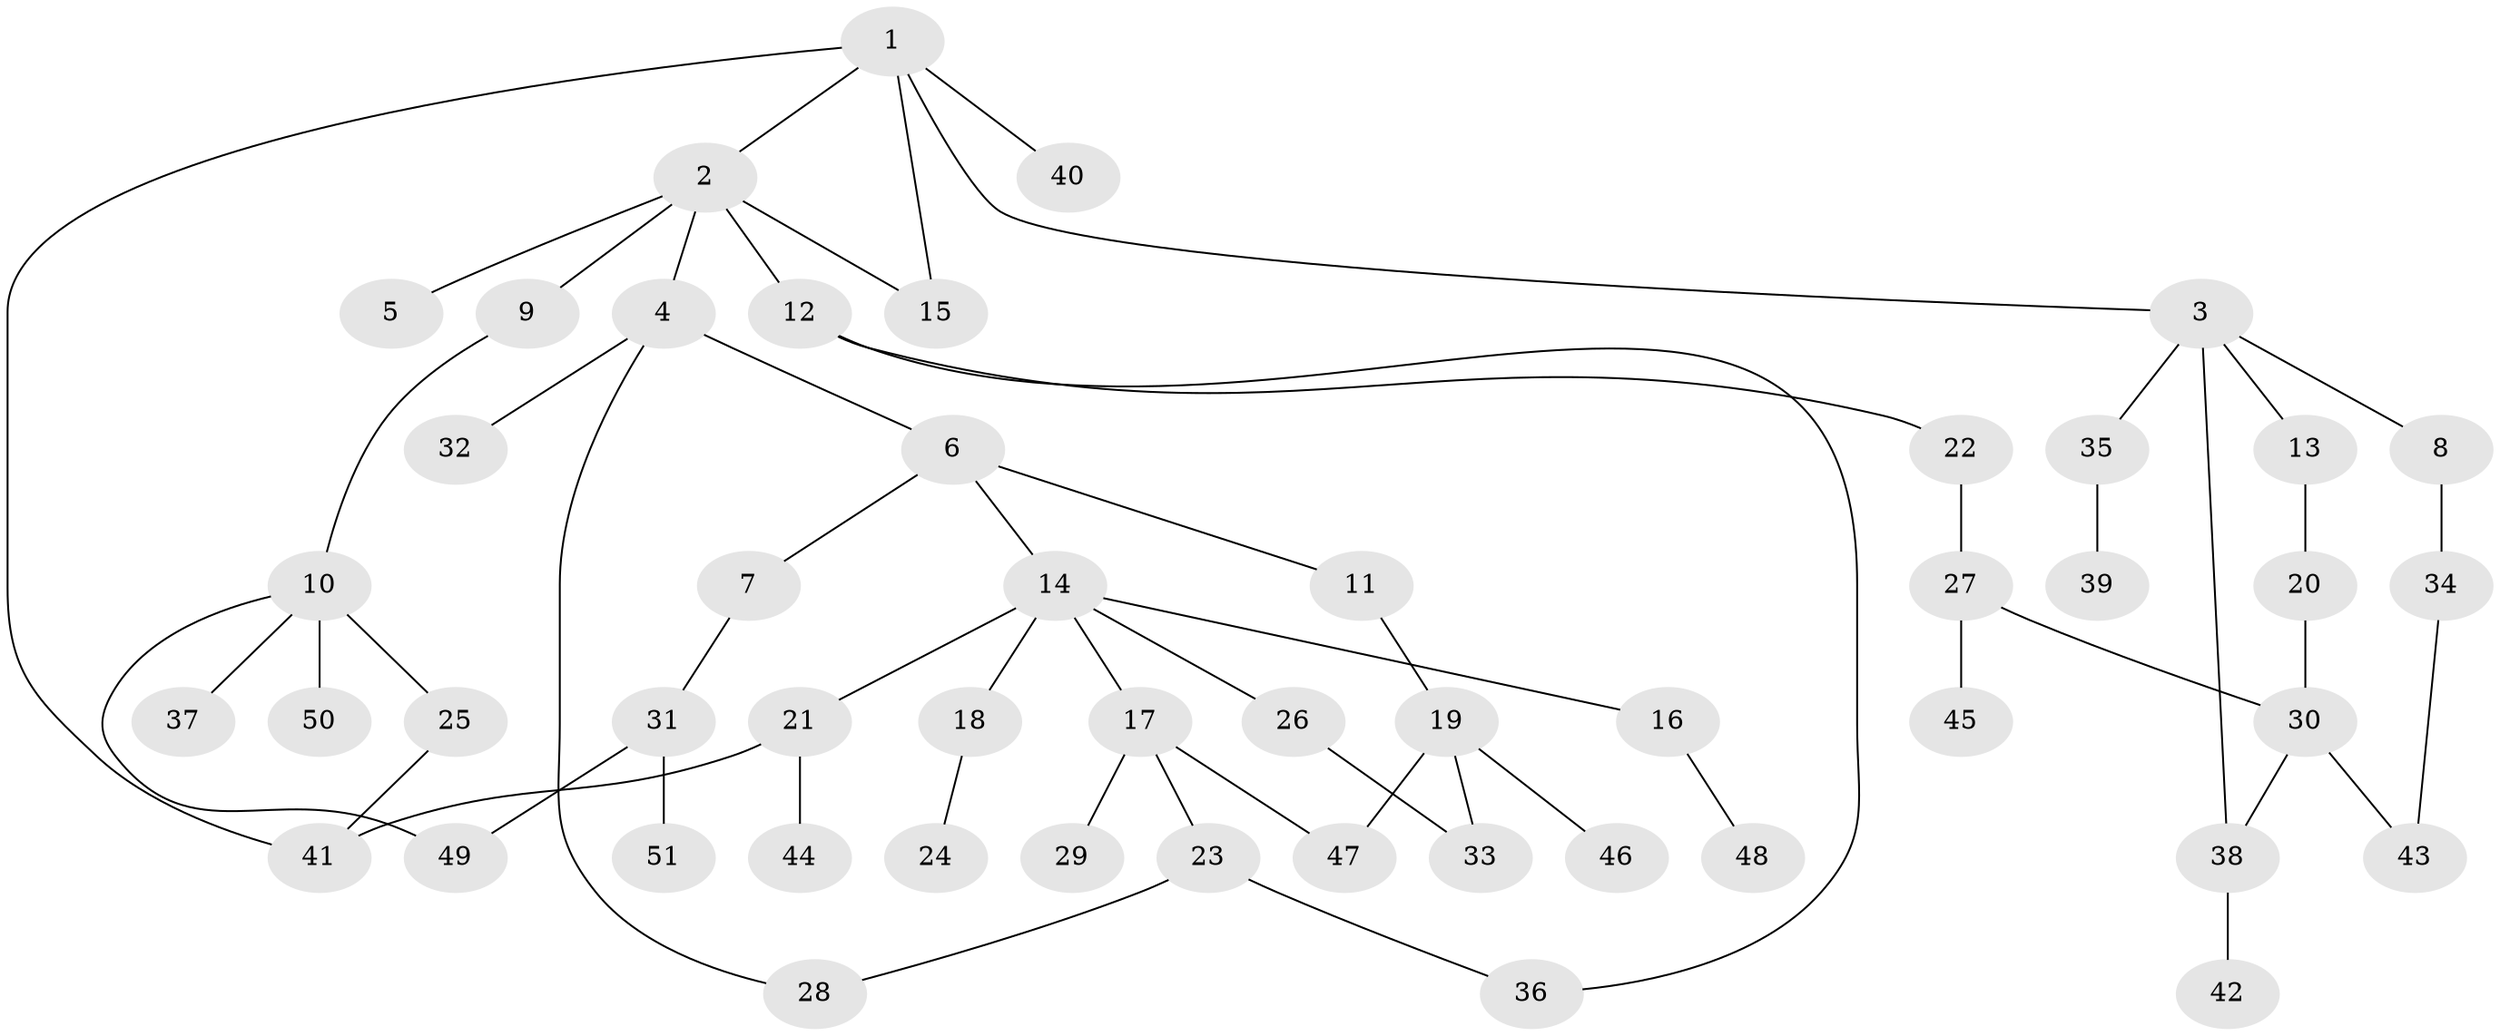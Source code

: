 // coarse degree distribution, {1: 0.44, 2: 0.28, 5: 0.04, 8: 0.04, 4: 0.16, 6: 0.04}
// Generated by graph-tools (version 1.1) at 2025/45/03/04/25 21:45:09]
// undirected, 51 vertices, 61 edges
graph export_dot {
graph [start="1"]
  node [color=gray90,style=filled];
  1;
  2;
  3;
  4;
  5;
  6;
  7;
  8;
  9;
  10;
  11;
  12;
  13;
  14;
  15;
  16;
  17;
  18;
  19;
  20;
  21;
  22;
  23;
  24;
  25;
  26;
  27;
  28;
  29;
  30;
  31;
  32;
  33;
  34;
  35;
  36;
  37;
  38;
  39;
  40;
  41;
  42;
  43;
  44;
  45;
  46;
  47;
  48;
  49;
  50;
  51;
  1 -- 2;
  1 -- 3;
  1 -- 15;
  1 -- 40;
  1 -- 41;
  2 -- 4;
  2 -- 5;
  2 -- 9;
  2 -- 12;
  2 -- 15;
  3 -- 8;
  3 -- 13;
  3 -- 35;
  3 -- 38;
  4 -- 6;
  4 -- 32;
  4 -- 28;
  6 -- 7;
  6 -- 11;
  6 -- 14;
  7 -- 31;
  8 -- 34;
  9 -- 10;
  10 -- 25;
  10 -- 37;
  10 -- 50;
  10 -- 49;
  11 -- 19;
  12 -- 22;
  12 -- 36;
  13 -- 20;
  14 -- 16;
  14 -- 17;
  14 -- 18;
  14 -- 21;
  14 -- 26;
  16 -- 48;
  17 -- 23;
  17 -- 29;
  17 -- 47;
  18 -- 24;
  19 -- 46;
  19 -- 33;
  19 -- 47;
  20 -- 30;
  21 -- 44;
  21 -- 41;
  22 -- 27;
  23 -- 28;
  23 -- 36;
  25 -- 41;
  26 -- 33;
  27 -- 30;
  27 -- 45;
  30 -- 43;
  30 -- 38;
  31 -- 49;
  31 -- 51;
  34 -- 43;
  35 -- 39;
  38 -- 42;
}
